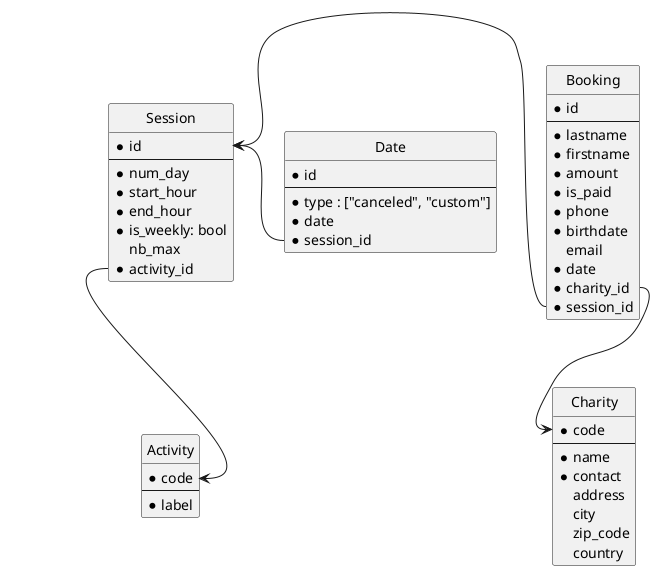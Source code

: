 @startuml relation
hide circle

  entity Activity {
    * code
    --
    * label
  }

  entity Session {
    * id
    --
    * num_day
    * start_hour
    * end_hour
    * is_weekly: bool
    nb_max
    * activity_id
  }

  entity Booking {
    * id
    --
    * lastname
    * firstname
    * amount
    * is_paid
    * phone
    * birthdate
    email
    * date
    * charity_id
    * session_id
  }

  entity Date {
    * id
    --
    * type : ["canceled", "custom"]
    * date
    * session_id
  }

  entity Charity {
    * code
    --
    * name
    * contact
    address
    city
    zip_code
    country
  }


  Activity::code <-up- Session::activity_id
  Session::id <-right- Booking::session_id
  Session::id <-right- Date::session_id
  Charity::code <-up- Booking::charity_id
@enduml